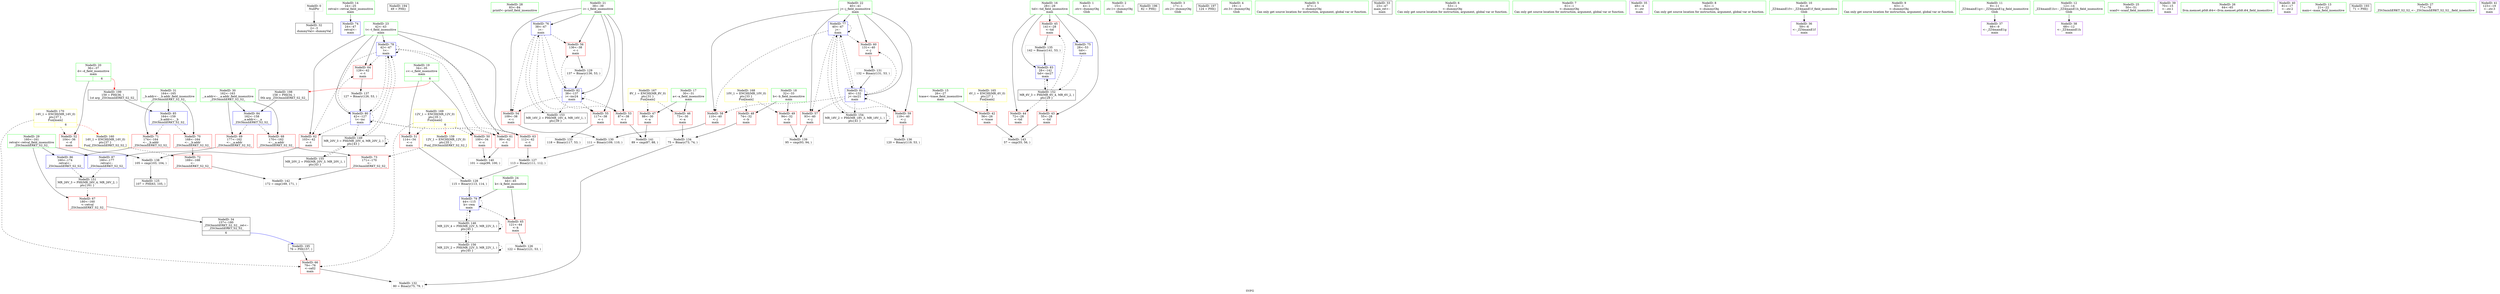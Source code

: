 digraph "SVFG" {
	label="SVFG";

	Node0x558b596d42a0 [shape=record,color=grey,label="{NodeID: 0\nNullPtr}"];
	Node0x558b596d42a0 -> Node0x558b596eb8f0[style=solid];
	Node0x558b596ea990 [shape=record,color=green,label="{NodeID: 14\n24\<--25\nretval\<--retval_field_insensitive\nmain\n}"];
	Node0x558b596ea990 -> Node0x558b596eeb60[style=solid];
	Node0x558b59709e20 [shape=record,color=black,label="{NodeID: 194\n49 = PHI()\n}"];
	Node0x558b596eb580 [shape=record,color=green,label="{NodeID: 28\n83\<--84\nprintf\<--printf_field_insensitive\n}"];
	Node0x558b596f2020 [shape=record,color=black,label="{NodeID: 125\n107 = PHI(63, 105, )\n}"];
	Node0x558b596ec140 [shape=record,color=red,label="{NodeID: 42\n56\<--26\n\<--tcase\nmain\n}"];
	Node0x558b596ec140 -> Node0x558b596ed2f0[style=solid];
	Node0x558b596f3940 [shape=record,color=grey,label="{NodeID: 139\n95 = cmp(93, 94, )\n}"];
	Node0x558b596edcc0 [shape=record,color=red,label="{NodeID: 56\n136\<--38\n\<--i\nmain\n}"];
	Node0x558b596edcc0 -> Node0x558b596f2a40[style=solid];
	Node0x558b596fbcd0 [shape=record,color=black,label="{NodeID: 153\nMR_16V_2 = PHI(MR_16V_4, MR_16V_1, )\npts\{39 \}\n}"];
	Node0x558b596fbcd0 -> Node0x558b596eed00[style=dashed];
	Node0x558b596ee820 [shape=record,color=red,label="{NodeID: 70\n168\<--164\n\<--__b.addr\n_ZSt3minIiERKT_S2_S2_\n}"];
	Node0x558b596ee820 -> Node0x558b596ee9c0[style=solid];
	Node0x558b596fec40 [shape=record,color=yellow,style=double,label="{NodeID: 167\n8V_1 = ENCHI(MR_8V_0)\npts\{31 \}\nFun[main]}"];
	Node0x558b596fec40 -> Node0x558b596ec480[style=dashed];
	Node0x558b596fec40 -> Node0x558b596ec550[style=dashed];
	Node0x558b596ef380 [shape=record,color=blue,label="{NodeID: 84\n162\<--158\n__a.addr\<--__a\n_ZSt3minIiERKT_S2_S2_\n}"];
	Node0x558b596ef380 -> Node0x558b596ee680[style=dashed];
	Node0x558b596ef380 -> Node0x558b596ee750[style=dashed];
	Node0x558b596d4480 [shape=record,color=green,label="{NodeID: 1\n4\<--1\n.str\<--dummyObj\nGlob }"];
	Node0x558b596eaa60 [shape=record,color=green,label="{NodeID: 15\n26\<--27\ntcase\<--tcase_field_insensitive\nmain\n}"];
	Node0x558b596eaa60 -> Node0x558b596ec140[style=solid];
	Node0x558b59709f20 [shape=record,color=black,label="{NodeID: 195\n76 = PHI(157, )\n}"];
	Node0x558b59709f20 -> Node0x558b596ee4e0[style=solid];
	Node0x558b596eb680 [shape=record,color=green,label="{NodeID: 29\n160\<--161\nretval\<--retval_field_insensitive\n_ZSt3minIiERKT_S2_S2_\n}"];
	Node0x558b596eb680 -> Node0x558b596ee5b0[style=solid];
	Node0x558b596eb680 -> Node0x558b596ef520[style=solid];
	Node0x558b596eb680 -> Node0x558b596ef5f0[style=solid];
	Node0x558b596f25c0 [shape=record,color=grey,label="{NodeID: 126\n122 = Binary(121, 53, )\n}"];
	Node0x558b596ec210 [shape=record,color=red,label="{NodeID: 43\n55\<--28\n\<--tid\nmain\n}"];
	Node0x558b596ec210 -> Node0x558b596ed2f0[style=solid];
	Node0x558b596ece70 [shape=record,color=grey,label="{NodeID: 140\n101 = cmp(99, 100, )\n}"];
	Node0x558b596edd90 [shape=record,color=red,label="{NodeID: 57\n93\<--40\n\<--j\nmain\n}"];
	Node0x558b596edd90 -> Node0x558b596f3940[style=solid];
	Node0x558b596fc1d0 [shape=record,color=black,label="{NodeID: 154\nMR_18V_2 = PHI(MR_18V_3, MR_18V_1, )\npts\{41 \}\n}"];
	Node0x558b596fc1d0 -> Node0x558b596eedd0[style=dashed];
	Node0x558b596fc1d0 -> Node0x558b596fc1d0[style=dashed];
	Node0x558b596ee8f0 [shape=record,color=red,label="{NodeID: 71\n174\<--164\n\<--__b.addr\n_ZSt3minIiERKT_S2_S2_\n}"];
	Node0x558b596ee8f0 -> Node0x558b596ef520[style=solid];
	Node0x558b596fed20 [shape=record,color=yellow,style=double,label="{NodeID: 168\n10V_1 = ENCHI(MR_10V_0)\npts\{33 \}\nFun[main]}"];
	Node0x558b596fed20 -> Node0x558b596ed640[style=dashed];
	Node0x558b596fed20 -> Node0x558b596ed710[style=dashed];
	Node0x558b596ef450 [shape=record,color=blue,label="{NodeID: 85\n164\<--159\n__b.addr\<--__b\n_ZSt3minIiERKT_S2_S2_\n}"];
	Node0x558b596ef450 -> Node0x558b596ee820[style=dashed];
	Node0x558b596ef450 -> Node0x558b596ee8f0[style=dashed];
	Node0x558b596d3040 [shape=record,color=green,label="{NodeID: 2\n15\<--1\n.str.1\<--dummyObj\nGlob }"];
	Node0x558b596eab30 [shape=record,color=green,label="{NodeID: 16\n28\<--29\ntid\<--tid_field_insensitive\nmain\n}"];
	Node0x558b596eab30 -> Node0x558b596ec210[style=solid];
	Node0x558b596eab30 -> Node0x558b596ec2e0[style=solid];
	Node0x558b596eab30 -> Node0x558b596ec3b0[style=solid];
	Node0x558b596eab30 -> Node0x558b596eec30[style=solid];
	Node0x558b596eab30 -> Node0x558b596ef2b0[style=solid];
	Node0x558b5970a110 [shape=record,color=black,label="{NodeID: 196\n82 = PHI()\n}"];
	Node0x558b596eb750 [shape=record,color=green,label="{NodeID: 30\n162\<--163\n__a.addr\<--__a.addr_field_insensitive\n_ZSt3minIiERKT_S2_S2_\n}"];
	Node0x558b596eb750 -> Node0x558b596ee680[style=solid];
	Node0x558b596eb750 -> Node0x558b596ee750[style=solid];
	Node0x558b596eb750 -> Node0x558b596ef380[style=solid];
	Node0x558b596f2740 [shape=record,color=grey,label="{NodeID: 127\n113 = Binary(111, 112, )\n}"];
	Node0x558b596f2740 -> Node0x558b596f28c0[style=solid];
	Node0x558b596ec2e0 [shape=record,color=red,label="{NodeID: 44\n72\<--28\n\<--tid\nmain\n}"];
	Node0x558b596ecff0 [shape=record,color=grey,label="{NodeID: 141\n89 = cmp(87, 88, )\n}"];
	Node0x558b596ede60 [shape=record,color=red,label="{NodeID: 58\n110\<--40\n\<--j\nmain\n}"];
	Node0x558b596ede60 -> Node0x558b596f2bc0[style=solid];
	Node0x558b596fc6d0 [shape=record,color=black,label="{NodeID: 155\nMR_20V_2 = PHI(MR_20V_3, MR_20V_1, )\npts\{43 \}\n}"];
	Node0x558b596fc6d0 -> Node0x558b596fa8d0[style=dashed];
	Node0x558b596ee9c0 [shape=record,color=red,label="{NodeID: 72\n169\<--168\n\<--\n_ZSt3minIiERKT_S2_S2_\n}"];
	Node0x558b596ee9c0 -> Node0x558b596ed170[style=solid];
	Node0x558b596fee00 [shape=record,color=yellow,style=double,label="{NodeID: 169\n12V_1 = ENCHI(MR_12V_0)\npts\{35 \}\nFun[main]|{|<s3>6}}"];
	Node0x558b596fee00 -> Node0x558b596ed7e0[style=dashed];
	Node0x558b596fee00 -> Node0x558b596ed8b0[style=dashed];
	Node0x558b596fee00 -> Node0x558b596ee4e0[style=dashed];
	Node0x558b596fee00:s3 -> Node0x558b596fdad0[style=dashed,color=red];
	Node0x558b596ef520 [shape=record,color=blue,label="{NodeID: 86\n160\<--174\nretval\<--\n_ZSt3minIiERKT_S2_S2_\n}"];
	Node0x558b596ef520 -> Node0x558b596fb2d0[style=dashed];
	Node0x558b596d3560 [shape=record,color=green,label="{NodeID: 3\n17\<--1\n.str.2\<--dummyObj\nGlob }"];
	Node0x558b596eac00 [shape=record,color=green,label="{NodeID: 17\n30\<--31\na\<--a_field_insensitive\nmain\n}"];
	Node0x558b596eac00 -> Node0x558b596ec480[style=solid];
	Node0x558b596eac00 -> Node0x558b596ec550[style=solid];
	Node0x558b5970a1e0 [shape=record,color=black,label="{NodeID: 197\n124 = PHI()\n}"];
	Node0x558b596eb820 [shape=record,color=green,label="{NodeID: 31\n164\<--165\n__b.addr\<--__b.addr_field_insensitive\n_ZSt3minIiERKT_S2_S2_\n}"];
	Node0x558b596eb820 -> Node0x558b596ee820[style=solid];
	Node0x558b596eb820 -> Node0x558b596ee8f0[style=solid];
	Node0x558b596eb820 -> Node0x558b596ef450[style=solid];
	Node0x558b596f28c0 [shape=record,color=grey,label="{NodeID: 128\n115 = Binary(113, 114, )\n}"];
	Node0x558b596f28c0 -> Node0x558b596eef70[style=solid];
	Node0x558b596ec3b0 [shape=record,color=red,label="{NodeID: 45\n141\<--28\n\<--tid\nmain\n}"];
	Node0x558b596ec3b0 -> Node0x558b596f3340[style=solid];
	Node0x558b596ed170 [shape=record,color=grey,label="{NodeID: 142\n172 = cmp(169, 171, )\n}"];
	Node0x558b596edf30 [shape=record,color=red,label="{NodeID: 59\n119\<--40\n\<--j\nmain\n}"];
	Node0x558b596edf30 -> Node0x558b596f34c0[style=solid];
	Node0x558b596fcbd0 [shape=record,color=black,label="{NodeID: 156\nMR_22V_2 = PHI(MR_22V_3, MR_22V_1, )\npts\{45 \}\n}"];
	Node0x558b596fcbd0 -> Node0x558b596f99d0[style=dashed];
	Node0x558b596fcbd0 -> Node0x558b596fcbd0[style=dashed];
	Node0x558b596eea90 [shape=record,color=red,label="{NodeID: 73\n171\<--170\n\<--\n_ZSt3minIiERKT_S2_S2_\n}"];
	Node0x558b596eea90 -> Node0x558b596ed170[style=solid];
	Node0x558b596feee0 [shape=record,color=yellow,style=double,label="{NodeID: 170\n14V_1 = ENCHI(MR_14V_0)\npts\{37 \}\nFun[main]|{|<s2>6}}"];
	Node0x558b596feee0 -> Node0x558b596ed980[style=dashed];
	Node0x558b596feee0 -> Node0x558b596ee4e0[style=dashed];
	Node0x558b596feee0:s2 -> Node0x558b596fe5f0[style=dashed,color=red];
	Node0x558b596ef5f0 [shape=record,color=blue,label="{NodeID: 87\n160\<--177\nretval\<--\n_ZSt3minIiERKT_S2_S2_\n}"];
	Node0x558b596ef5f0 -> Node0x558b596fb2d0[style=dashed];
	Node0x558b596e9b70 [shape=record,color=green,label="{NodeID: 4\n19\<--1\n.str.3\<--dummyObj\nGlob }"];
	Node0x558b596eacd0 [shape=record,color=green,label="{NodeID: 18\n32\<--33\nb\<--b_field_insensitive\nmain\n}"];
	Node0x558b596eacd0 -> Node0x558b596ed640[style=solid];
	Node0x558b596eacd0 -> Node0x558b596ed710[style=solid];
	Node0x558b5970a2b0 [shape=record,color=black,label="{NodeID: 198\n158 = PHI(34, )\n0th arg _ZSt3minIiERKT_S2_S2_ }"];
	Node0x558b5970a2b0 -> Node0x558b596ef380[style=solid];
	Node0x558b596eb8f0 [shape=record,color=black,label="{NodeID: 32\n2\<--3\ndummyVal\<--dummyVal\n}"];
	Node0x558b596f2a40 [shape=record,color=grey,label="{NodeID: 129\n137 = Binary(136, 53, )\n}"];
	Node0x558b596f2a40 -> Node0x558b596ef1e0[style=solid];
	Node0x558b596ec480 [shape=record,color=red,label="{NodeID: 46\n73\<--30\n\<--a\nmain\n}"];
	Node0x558b596ec480 -> Node0x558b596f31c0[style=solid];
	Node0x558b596ed2f0 [shape=record,color=grey,label="{NodeID: 143\n57 = cmp(55, 56, )\n}"];
	Node0x558b596ee000 [shape=record,color=red,label="{NodeID: 60\n131\<--40\n\<--j\nmain\n}"];
	Node0x558b596ee000 -> Node0x558b596f2d40[style=solid];
	Node0x558b596eeb60 [shape=record,color=blue,label="{NodeID: 74\n24\<--47\nretval\<--\nmain\n}"];
	Node0x558b596e9c00 [shape=record,color=green,label="{NodeID: 5\n47\<--1\n\<--dummyObj\nCan only get source location for instruction, argument, global var or function.}"];
	Node0x558b596eada0 [shape=record,color=green,label="{NodeID: 19\n34\<--35\nc\<--c_field_insensitive\nmain\n|{|<s2>6}}"];
	Node0x558b596eada0 -> Node0x558b596ed7e0[style=solid];
	Node0x558b596eada0 -> Node0x558b596ed8b0[style=solid];
	Node0x558b596eada0:s2 -> Node0x558b5970a2b0[style=solid,color=red];
	Node0x558b5970a410 [shape=record,color=black,label="{NodeID: 199\n159 = PHI(36, )\n1st arg _ZSt3minIiERKT_S2_S2_ }"];
	Node0x558b5970a410 -> Node0x558b596ef450[style=solid];
	Node0x558b596eb9f0 [shape=record,color=black,label="{NodeID: 33\n23\<--47\nmain_ret\<--\nmain\n}"];
	Node0x558b596f2bc0 [shape=record,color=grey,label="{NodeID: 130\n111 = Binary(109, 110, )\n}"];
	Node0x558b596f2bc0 -> Node0x558b596f2740[style=solid];
	Node0x558b596ec550 [shape=record,color=red,label="{NodeID: 47\n88\<--30\n\<--a\nmain\n}"];
	Node0x558b596ec550 -> Node0x558b596ecff0[style=solid];
	Node0x558b596ee0d0 [shape=record,color=red,label="{NodeID: 61\n99\<--42\n\<--t\nmain\n}"];
	Node0x558b596ee0d0 -> Node0x558b596ece70[style=solid];
	Node0x558b596eec30 [shape=record,color=blue,label="{NodeID: 75\n28\<--53\ntid\<--\nmain\n}"];
	Node0x558b596eec30 -> Node0x558b596fb7d0[style=dashed];
	Node0x558b596ea4a0 [shape=record,color=green,label="{NodeID: 6\n53\<--1\n\<--dummyObj\nCan only get source location for instruction, argument, global var or function.}"];
	Node0x558b596eae70 [shape=record,color=green,label="{NodeID: 20\n36\<--37\nd\<--d_field_insensitive\nmain\n|{|<s1>6}}"];
	Node0x558b596eae70 -> Node0x558b596ed980[style=solid];
	Node0x558b596eae70:s1 -> Node0x558b5970a410[style=solid,color=red];
	Node0x558b596ebac0 [shape=record,color=black,label="{NodeID: 34\n157\<--180\n_ZSt3minIiERKT_S2_S2__ret\<--\n_ZSt3minIiERKT_S2_S2_\n|{<s0>6}}"];
	Node0x558b596ebac0:s0 -> Node0x558b59709f20[style=solid,color=blue];
	Node0x558b596f2d40 [shape=record,color=grey,label="{NodeID: 131\n132 = Binary(131, 53, )\n}"];
	Node0x558b596f2d40 -> Node0x558b596ef110[style=solid];
	Node0x558b596ed640 [shape=record,color=red,label="{NodeID: 48\n74\<--32\n\<--b\nmain\n}"];
	Node0x558b596ed640 -> Node0x558b596f31c0[style=solid];
	Node0x558b596ee1a0 [shape=record,color=red,label="{NodeID: 62\n103\<--42\n\<--t\nmain\n}"];
	Node0x558b596ee1a0 -> Node0x558b596f37c0[style=solid];
	Node0x558b596fdad0 [shape=record,color=yellow,style=double,label="{NodeID: 159\n12V_1 = ENCHI(MR_12V_0)\npts\{35 \}\nFun[_ZSt3minIiERKT_S2_S2_]}"];
	Node0x558b596fdad0 -> Node0x558b596eea90[style=dashed];
	Node0x558b596eed00 [shape=record,color=blue,label="{NodeID: 76\n38\<--47\ni\<--\nmain\n}"];
	Node0x558b596eed00 -> Node0x558b596eda50[style=dashed];
	Node0x558b596eed00 -> Node0x558b596edb20[style=dashed];
	Node0x558b596eed00 -> Node0x558b596edbf0[style=dashed];
	Node0x558b596eed00 -> Node0x558b596edcc0[style=dashed];
	Node0x558b596eed00 -> Node0x558b596ef1e0[style=dashed];
	Node0x558b596eed00 -> Node0x558b596fbcd0[style=dashed];
	Node0x558b596ea530 [shape=record,color=green,label="{NodeID: 7\n61\<--1\n\<--dummyObj\nCan only get source location for instruction, argument, global var or function.}"];
	Node0x558b596eaf40 [shape=record,color=green,label="{NodeID: 21\n38\<--39\ni\<--i_field_insensitive\nmain\n}"];
	Node0x558b596eaf40 -> Node0x558b596eda50[style=solid];
	Node0x558b596eaf40 -> Node0x558b596edb20[style=solid];
	Node0x558b596eaf40 -> Node0x558b596edbf0[style=solid];
	Node0x558b596eaf40 -> Node0x558b596edcc0[style=solid];
	Node0x558b596eaf40 -> Node0x558b596eed00[style=solid];
	Node0x558b596eaf40 -> Node0x558b596ef1e0[style=solid];
	Node0x558b596ebb90 [shape=record,color=purple,label="{NodeID: 35\n48\<--4\n\<--.str\nmain\n}"];
	Node0x558b596f2ec0 [shape=record,color=grey,label="{NodeID: 132\n80 = Binary(75, 79, )\n}"];
	Node0x558b596ed710 [shape=record,color=red,label="{NodeID: 49\n94\<--32\n\<--b\nmain\n}"];
	Node0x558b596ed710 -> Node0x558b596f3940[style=solid];
	Node0x558b596f99d0 [shape=record,color=black,label="{NodeID: 146\nMR_22V_4 = PHI(MR_22V_5, MR_22V_3, )\npts\{45 \}\n}"];
	Node0x558b596f99d0 -> Node0x558b596eef70[style=dashed];
	Node0x558b596f99d0 -> Node0x558b596f99d0[style=dashed];
	Node0x558b596f99d0 -> Node0x558b596fcbd0[style=dashed];
	Node0x558b596ee270 [shape=record,color=red,label="{NodeID: 63\n112\<--42\n\<--t\nmain\n}"];
	Node0x558b596ee270 -> Node0x558b596f2740[style=solid];
	Node0x558b596fe5f0 [shape=record,color=yellow,style=double,label="{NodeID: 160\n14V_1 = ENCHI(MR_14V_0)\npts\{37 \}\nFun[_ZSt3minIiERKT_S2_S2_]}"];
	Node0x558b596fe5f0 -> Node0x558b596ee9c0[style=dashed];
	Node0x558b596eedd0 [shape=record,color=blue,label="{NodeID: 77\n40\<--47\nj\<--\nmain\n}"];
	Node0x558b596eedd0 -> Node0x558b596edd90[style=dashed];
	Node0x558b596eedd0 -> Node0x558b596ede60[style=dashed];
	Node0x558b596eedd0 -> Node0x558b596edf30[style=dashed];
	Node0x558b596eedd0 -> Node0x558b596ee000[style=dashed];
	Node0x558b596eedd0 -> Node0x558b596eedd0[style=dashed];
	Node0x558b596eedd0 -> Node0x558b596ef110[style=dashed];
	Node0x558b596eedd0 -> Node0x558b596fc1d0[style=dashed];
	Node0x558b596ea5c0 [shape=record,color=green,label="{NodeID: 8\n62\<--1\n\<--dummyObj\nCan only get source location for instruction, argument, global var or function.}"];
	Node0x558b596eb010 [shape=record,color=green,label="{NodeID: 22\n40\<--41\nj\<--j_field_insensitive\nmain\n}"];
	Node0x558b596eb010 -> Node0x558b596edd90[style=solid];
	Node0x558b596eb010 -> Node0x558b596ede60[style=solid];
	Node0x558b596eb010 -> Node0x558b596edf30[style=solid];
	Node0x558b596eb010 -> Node0x558b596ee000[style=solid];
	Node0x558b596eb010 -> Node0x558b596eedd0[style=solid];
	Node0x558b596eb010 -> Node0x558b596ef110[style=solid];
	Node0x558b596ebc60 [shape=record,color=purple,label="{NodeID: 36\n59\<--6\n\<--_ZZ4mainE1f\nmain\n}"];
	Node0x558b596f3040 [shape=record,color=grey,label="{NodeID: 133\n118 = Binary(117, 53, )\n}"];
	Node0x558b596ed7e0 [shape=record,color=red,label="{NodeID: 50\n100\<--34\n\<--c\nmain\n}"];
	Node0x558b596ed7e0 -> Node0x558b596ece70[style=solid];
	Node0x558b596ee340 [shape=record,color=red,label="{NodeID: 64\n126\<--42\n\<--t\nmain\n}"];
	Node0x558b596ee340 -> Node0x558b596f3640[style=solid];
	Node0x558b596eeea0 [shape=record,color=blue,label="{NodeID: 78\n42\<--47\nt\<--\nmain\n}"];
	Node0x558b596eeea0 -> Node0x558b596ee0d0[style=dashed];
	Node0x558b596eeea0 -> Node0x558b596ee1a0[style=dashed];
	Node0x558b596eeea0 -> Node0x558b596ee270[style=dashed];
	Node0x558b596eeea0 -> Node0x558b596ee340[style=dashed];
	Node0x558b596eeea0 -> Node0x558b596eeea0[style=dashed];
	Node0x558b596eeea0 -> Node0x558b596ef040[style=dashed];
	Node0x558b596eeea0 -> Node0x558b596fa8d0[style=dashed];
	Node0x558b596ea650 [shape=record,color=green,label="{NodeID: 9\n63\<--1\n\<--dummyObj\nCan only get source location for instruction, argument, global var or function.}"];
	Node0x558b596eb0e0 [shape=record,color=green,label="{NodeID: 23\n42\<--43\nt\<--t_field_insensitive\nmain\n}"];
	Node0x558b596eb0e0 -> Node0x558b596ee0d0[style=solid];
	Node0x558b596eb0e0 -> Node0x558b596ee1a0[style=solid];
	Node0x558b596eb0e0 -> Node0x558b596ee270[style=solid];
	Node0x558b596eb0e0 -> Node0x558b596ee340[style=solid];
	Node0x558b596eb0e0 -> Node0x558b596eeea0[style=solid];
	Node0x558b596eb0e0 -> Node0x558b596ef040[style=solid];
	Node0x558b596ebd30 [shape=record,color=purple,label="{NodeID: 37\n66\<--9\n\<--_ZZ4mainE1g\nmain\n}"];
	Node0x558b596f31c0 [shape=record,color=grey,label="{NodeID: 134\n75 = Binary(73, 74, )\n}"];
	Node0x558b596f31c0 -> Node0x558b596f2ec0[style=solid];
	Node0x558b596ed8b0 [shape=record,color=red,label="{NodeID: 51\n114\<--34\n\<--c\nmain\n}"];
	Node0x558b596ed8b0 -> Node0x558b596f28c0[style=solid];
	Node0x558b596ee410 [shape=record,color=red,label="{NodeID: 65\n121\<--44\n\<--k\nmain\n}"];
	Node0x558b596ee410 -> Node0x558b596f25c0[style=solid];
	Node0x558b596eef70 [shape=record,color=blue,label="{NodeID: 79\n44\<--115\nk\<--rem\nmain\n}"];
	Node0x558b596eef70 -> Node0x558b596ee410[style=dashed];
	Node0x558b596eef70 -> Node0x558b596eef70[style=dashed];
	Node0x558b596eef70 -> Node0x558b596f99d0[style=dashed];
	Node0x558b596ea6e0 [shape=record,color=green,label="{NodeID: 10\n6\<--8\n_ZZ4mainE1f\<--_ZZ4mainE1f_field_insensitive\nGlob }"];
	Node0x558b596ea6e0 -> Node0x558b596ebc60[style=solid];
	Node0x558b596eb1b0 [shape=record,color=green,label="{NodeID: 24\n44\<--45\nk\<--k_field_insensitive\nmain\n}"];
	Node0x558b596eb1b0 -> Node0x558b596ee410[style=solid];
	Node0x558b596eb1b0 -> Node0x558b596eef70[style=solid];
	Node0x558b596ebe00 [shape=record,color=purple,label="{NodeID: 38\n68\<--12\n\<--_ZZ4mainE1h\nmain\n}"];
	Node0x558b596f3340 [shape=record,color=grey,label="{NodeID: 135\n142 = Binary(141, 53, )\n}"];
	Node0x558b596f3340 -> Node0x558b596ef2b0[style=solid];
	Node0x558b596ed980 [shape=record,color=red,label="{NodeID: 52\n104\<--36\n\<--d\nmain\n}"];
	Node0x558b596ed980 -> Node0x558b596f37c0[style=solid];
	Node0x558b596fa8d0 [shape=record,color=black,label="{NodeID: 149\nMR_20V_3 = PHI(MR_20V_4, MR_20V_2, )\npts\{43 \}\n}"];
	Node0x558b596fa8d0 -> Node0x558b596eeea0[style=dashed];
	Node0x558b596fa8d0 -> Node0x558b596fa8d0[style=dashed];
	Node0x558b596fa8d0 -> Node0x558b596fc6d0[style=dashed];
	Node0x558b596ee4e0 [shape=record,color=red,label="{NodeID: 66\n79\<--76\n\<--call2\nmain\n}"];
	Node0x558b596ee4e0 -> Node0x558b596f2ec0[style=solid];
	Node0x558b596ef040 [shape=record,color=blue,label="{NodeID: 80\n42\<--127\nt\<--inc\nmain\n}"];
	Node0x558b596ef040 -> Node0x558b596ee0d0[style=dashed];
	Node0x558b596ef040 -> Node0x558b596ee1a0[style=dashed];
	Node0x558b596ef040 -> Node0x558b596ee270[style=dashed];
	Node0x558b596ef040 -> Node0x558b596ee340[style=dashed];
	Node0x558b596ef040 -> Node0x558b596eeea0[style=dashed];
	Node0x558b596ef040 -> Node0x558b596ef040[style=dashed];
	Node0x558b596ef040 -> Node0x558b596fa8d0[style=dashed];
	Node0x558b596ea770 [shape=record,color=green,label="{NodeID: 11\n9\<--11\n_ZZ4mainE1g\<--_ZZ4mainE1g_field_insensitive\nGlob }"];
	Node0x558b596ea770 -> Node0x558b596ebd30[style=solid];
	Node0x558b596eb280 [shape=record,color=green,label="{NodeID: 25\n50\<--51\nscanf\<--scanf_field_insensitive\n}"];
	Node0x558b596ebed0 [shape=record,color=purple,label="{NodeID: 39\n70\<--15\n\<--.str.1\nmain\n}"];
	Node0x558b596f34c0 [shape=record,color=grey,label="{NodeID: 136\n120 = Binary(119, 53, )\n}"];
	Node0x558b596eda50 [shape=record,color=red,label="{NodeID: 53\n87\<--38\n\<--i\nmain\n}"];
	Node0x558b596eda50 -> Node0x558b596ecff0[style=solid];
	Node0x558b596ee5b0 [shape=record,color=red,label="{NodeID: 67\n180\<--160\n\<--retval\n_ZSt3minIiERKT_S2_S2_\n}"];
	Node0x558b596ee5b0 -> Node0x558b596ebac0[style=solid];
	Node0x558b596ef110 [shape=record,color=blue,label="{NodeID: 81\n40\<--132\nj\<--inc21\nmain\n}"];
	Node0x558b596ef110 -> Node0x558b596edd90[style=dashed];
	Node0x558b596ef110 -> Node0x558b596ede60[style=dashed];
	Node0x558b596ef110 -> Node0x558b596edf30[style=dashed];
	Node0x558b596ef110 -> Node0x558b596ee000[style=dashed];
	Node0x558b596ef110 -> Node0x558b596eedd0[style=dashed];
	Node0x558b596ef110 -> Node0x558b596ef110[style=dashed];
	Node0x558b596ef110 -> Node0x558b596fc1d0[style=dashed];
	Node0x558b596ea800 [shape=record,color=green,label="{NodeID: 12\n12\<--14\n_ZZ4mainE1h\<--_ZZ4mainE1h_field_insensitive\nGlob }"];
	Node0x558b596ea800 -> Node0x558b596ebe00[style=solid];
	Node0x558b596eb380 [shape=record,color=green,label="{NodeID: 26\n64\<--65\nllvm.memset.p0i8.i64\<--llvm.memset.p0i8.i64_field_insensitive\n}"];
	Node0x558b596ebfa0 [shape=record,color=purple,label="{NodeID: 40\n81\<--17\n\<--.str.2\nmain\n}"];
	Node0x558b596f3640 [shape=record,color=grey,label="{NodeID: 137\n127 = Binary(126, 53, )\n}"];
	Node0x558b596f3640 -> Node0x558b596ef040[style=solid];
	Node0x558b596edb20 [shape=record,color=red,label="{NodeID: 54\n109\<--38\n\<--i\nmain\n}"];
	Node0x558b596edb20 -> Node0x558b596f2bc0[style=solid];
	Node0x558b596fb2d0 [shape=record,color=black,label="{NodeID: 151\nMR_26V_3 = PHI(MR_26V_4, MR_26V_2, )\npts\{161 \}\n}"];
	Node0x558b596fb2d0 -> Node0x558b596ee5b0[style=dashed];
	Node0x558b596ee680 [shape=record,color=red,label="{NodeID: 68\n170\<--162\n\<--__a.addr\n_ZSt3minIiERKT_S2_S2_\n}"];
	Node0x558b596ee680 -> Node0x558b596eea90[style=solid];
	Node0x558b596fea80 [shape=record,color=yellow,style=double,label="{NodeID: 165\n4V_1 = ENCHI(MR_4V_0)\npts\{27 \}\nFun[main]}"];
	Node0x558b596fea80 -> Node0x558b596ec140[style=dashed];
	Node0x558b596ef1e0 [shape=record,color=blue,label="{NodeID: 82\n38\<--137\ni\<--inc24\nmain\n}"];
	Node0x558b596ef1e0 -> Node0x558b596eda50[style=dashed];
	Node0x558b596ef1e0 -> Node0x558b596edb20[style=dashed];
	Node0x558b596ef1e0 -> Node0x558b596edbf0[style=dashed];
	Node0x558b596ef1e0 -> Node0x558b596edcc0[style=dashed];
	Node0x558b596ef1e0 -> Node0x558b596ef1e0[style=dashed];
	Node0x558b596ef1e0 -> Node0x558b596fbcd0[style=dashed];
	Node0x558b596ea890 [shape=record,color=green,label="{NodeID: 13\n21\<--22\nmain\<--main_field_insensitive\n}"];
	Node0x558b59709d20 [shape=record,color=black,label="{NodeID: 193\n71 = PHI()\n}"];
	Node0x558b596eb480 [shape=record,color=green,label="{NodeID: 27\n77\<--78\n_ZSt3minIiERKT_S2_S2_\<--_ZSt3minIiERKT_S2_S2__field_insensitive\n}"];
	Node0x558b596ec070 [shape=record,color=purple,label="{NodeID: 41\n123\<--19\n\<--.str.3\nmain\n}"];
	Node0x558b596f37c0 [shape=record,color=grey,label="{NodeID: 138\n105 = cmp(103, 104, )\n}"];
	Node0x558b596f37c0 -> Node0x558b596f2020[style=solid];
	Node0x558b596edbf0 [shape=record,color=red,label="{NodeID: 55\n117\<--38\n\<--i\nmain\n}"];
	Node0x558b596edbf0 -> Node0x558b596f3040[style=solid];
	Node0x558b596fb7d0 [shape=record,color=black,label="{NodeID: 152\nMR_6V_3 = PHI(MR_6V_4, MR_6V_2, )\npts\{29 \}\n}"];
	Node0x558b596fb7d0 -> Node0x558b596ec210[style=dashed];
	Node0x558b596fb7d0 -> Node0x558b596ec2e0[style=dashed];
	Node0x558b596fb7d0 -> Node0x558b596ec3b0[style=dashed];
	Node0x558b596fb7d0 -> Node0x558b596ef2b0[style=dashed];
	Node0x558b596ee750 [shape=record,color=red,label="{NodeID: 69\n177\<--162\n\<--__a.addr\n_ZSt3minIiERKT_S2_S2_\n}"];
	Node0x558b596ee750 -> Node0x558b596ef5f0[style=solid];
	Node0x558b596ef2b0 [shape=record,color=blue,label="{NodeID: 83\n28\<--142\ntid\<--inc27\nmain\n}"];
	Node0x558b596ef2b0 -> Node0x558b596fb7d0[style=dashed];
}
